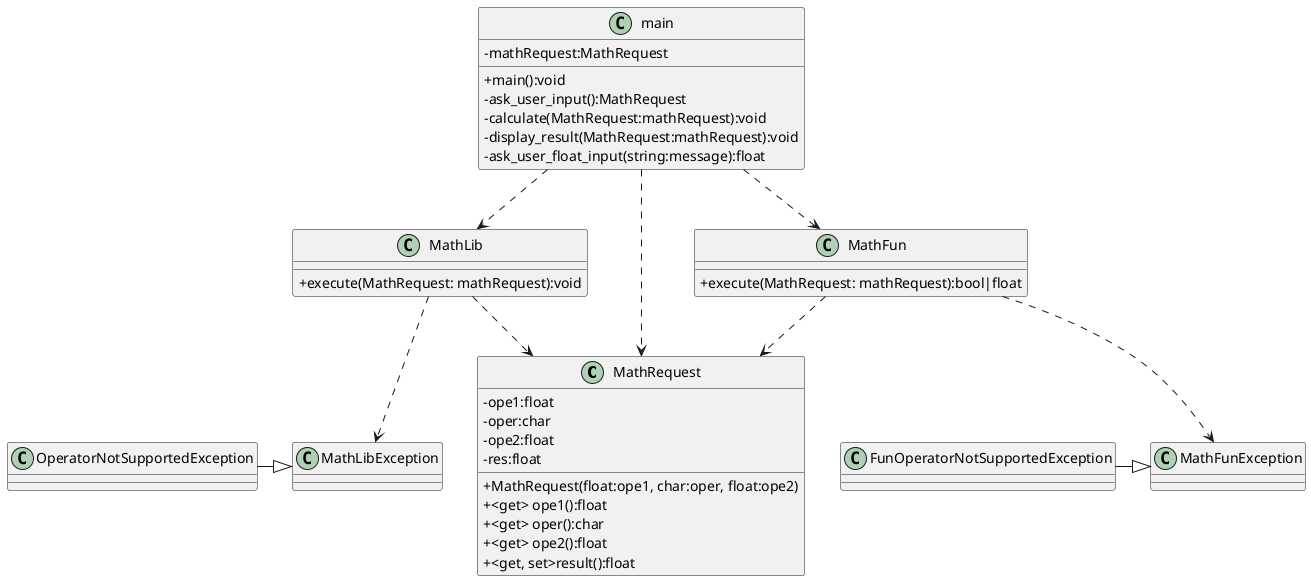 @startuml
'https://plantuml.com/class-diagram
skinparam classAttributeIconSize 0

class MathRequest{
 - ope1:float
 - oper:char
 - ope2:float
 - res:float

 + MathRequest(float:ope1, char:oper, float:ope2)
 + <get> ope1():float
 + <get> oper():char
 + <get> ope2():float
 + <get, set>result():float
}

class MathLib{
 + execute(MathRequest: mathRequest):void
}

class MathFun{
 + execute(MathRequest: mathRequest):bool|float
}

class main{
 -mathRequest:MathRequest

 +main():void
 -ask_user_input():MathRequest
 -calculate(MathRequest:mathRequest):void
 -display_result(MathRequest:mathRequest):void
 -ask_user_float_input(string:message):float
}

main .-> MathRequest
MathLib .-> MathRequest
MathFun .-> MathRequest
main .-> MathLib
main .-> MathFun
MathLib .-> MathLibException
OperatorNotSupportedException -|> MathLibException
MathFun .-> MathFunException
FunOperatorNotSupportedException -|> MathFunException

@enduml